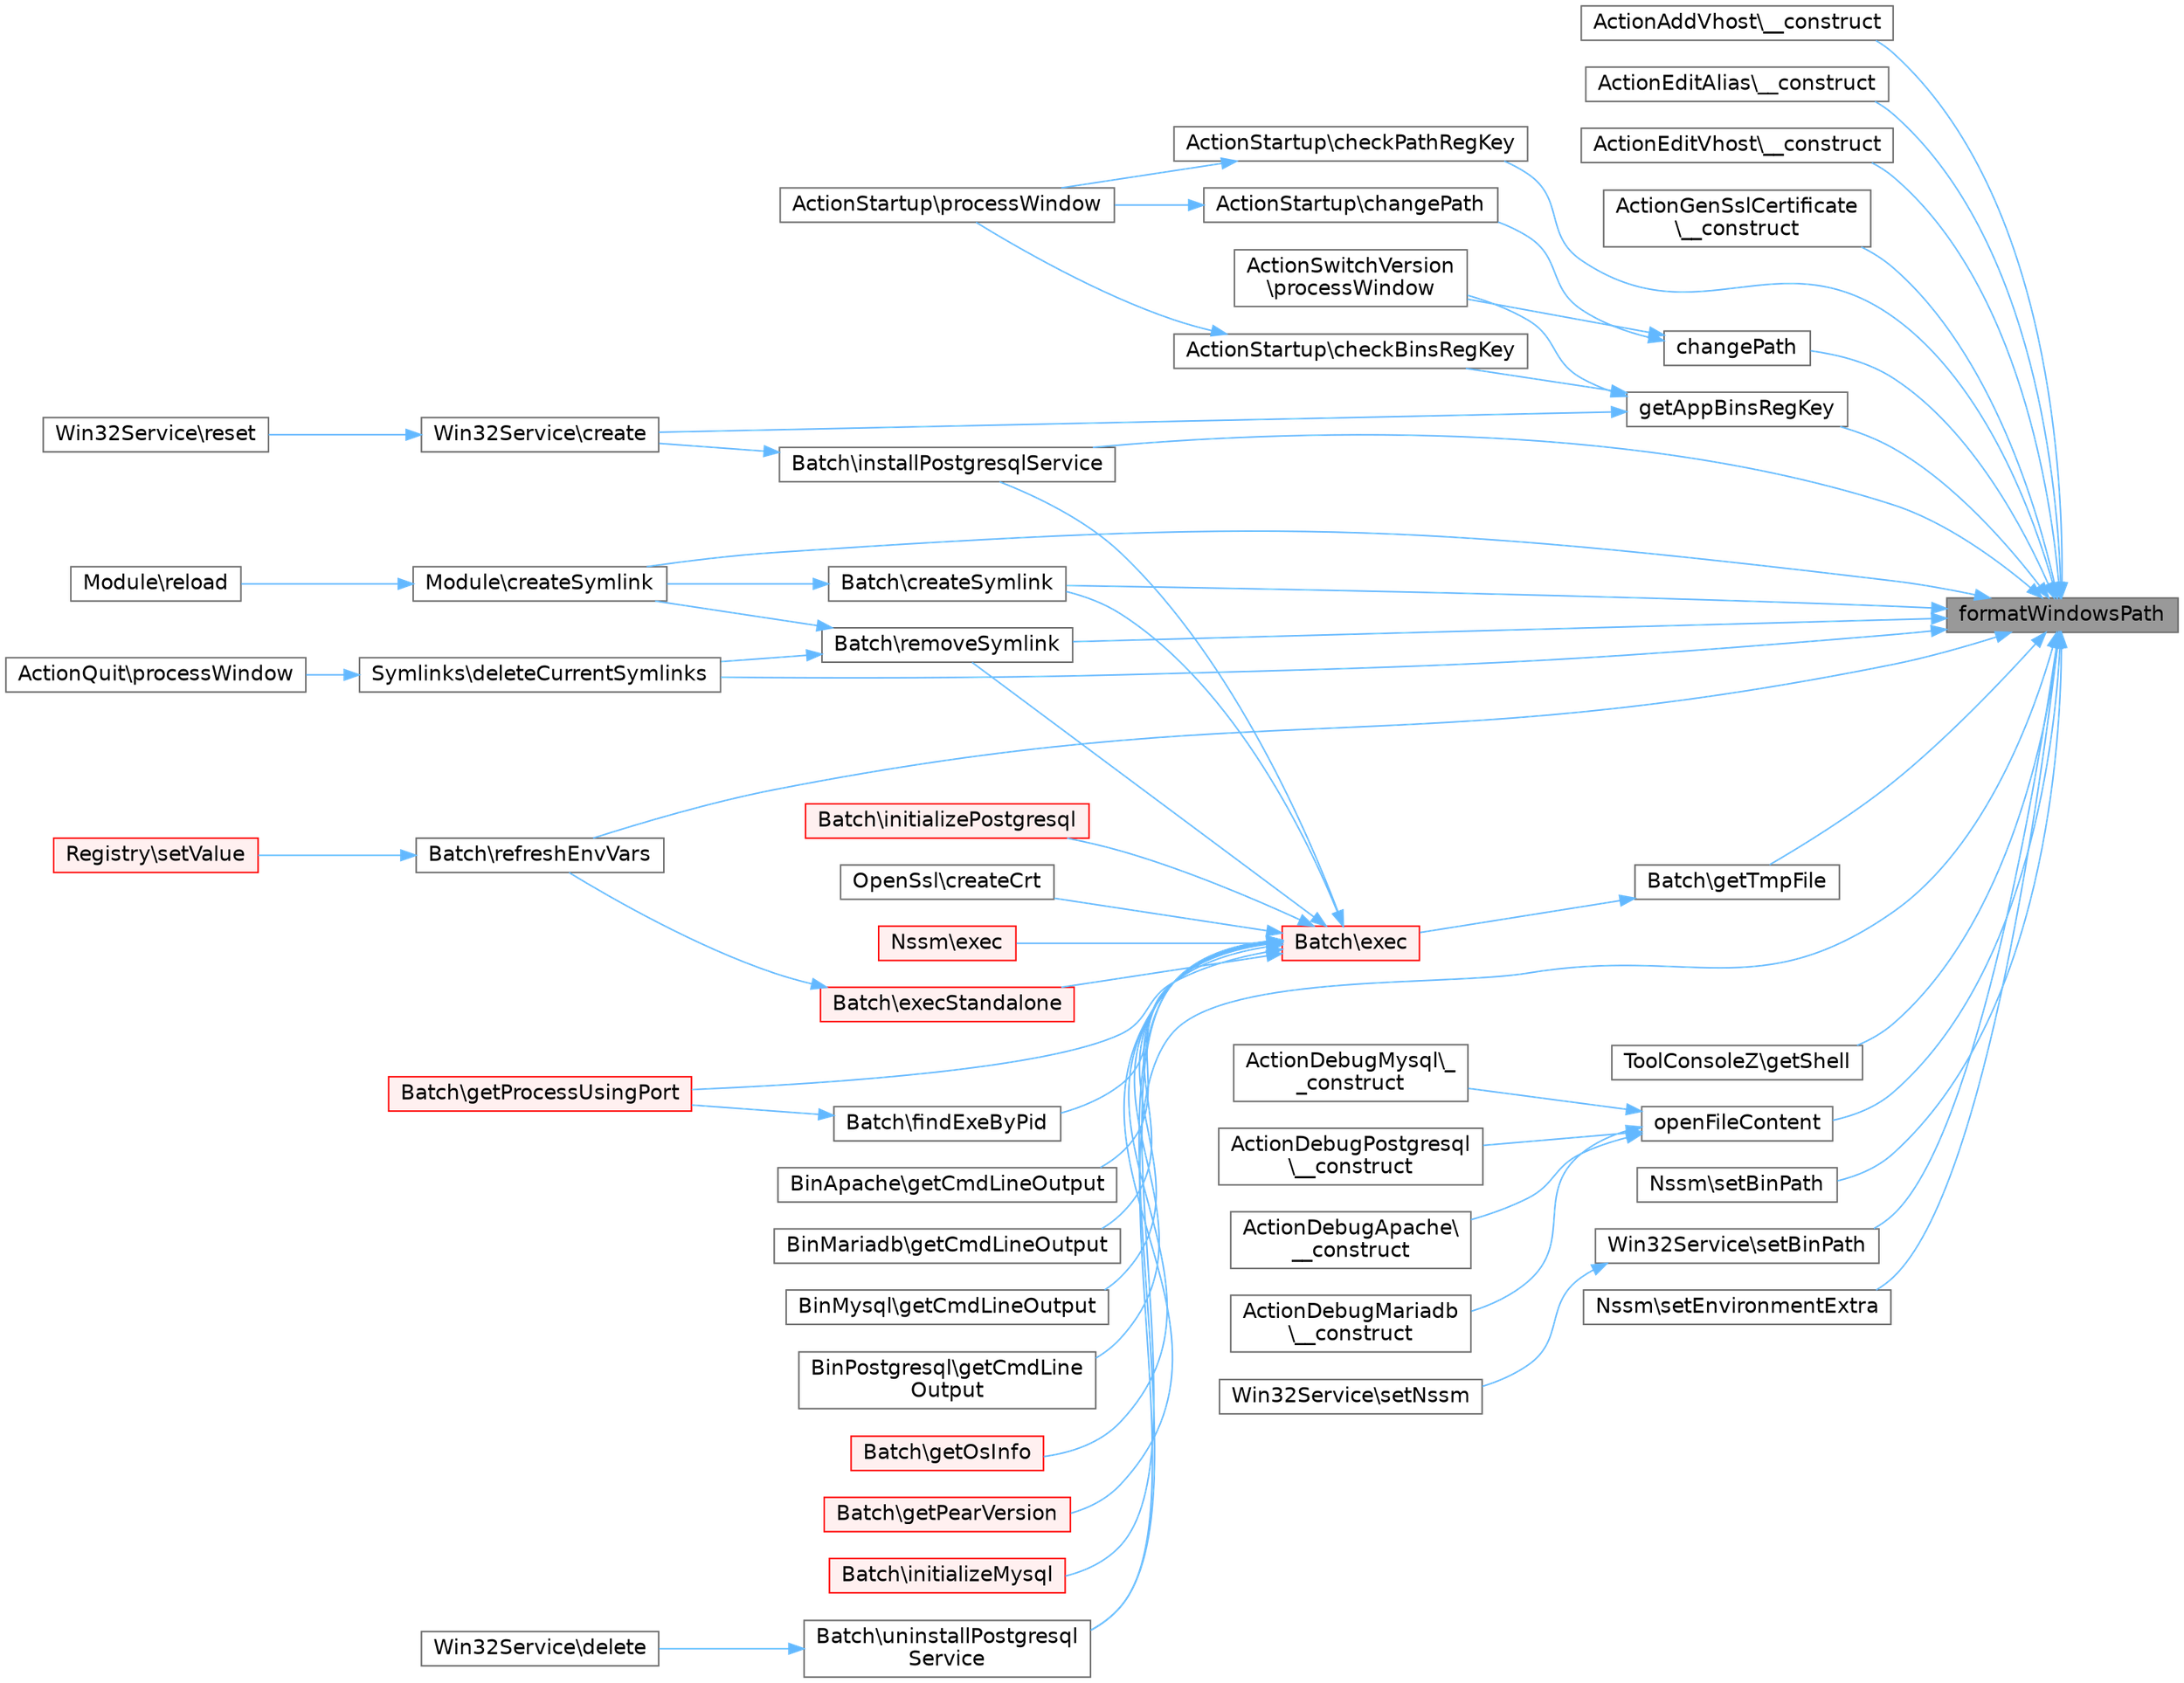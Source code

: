 digraph "formatWindowsPath"
{
 // LATEX_PDF_SIZE
  bgcolor="transparent";
  edge [fontname=Helvetica,fontsize=14,labelfontname=Helvetica,labelfontsize=14];
  node [fontname=Helvetica,fontsize=14,shape=box,height=0.2,width=0.4];
  rankdir="RL";
  Node1 [id="Node000001",label="formatWindowsPath",height=0.2,width=0.4,color="gray40", fillcolor="grey60", style="filled", fontcolor="black",tooltip=" "];
  Node1 -> Node2 [id="edge1_Node000001_Node000002",dir="back",color="steelblue1",style="solid",tooltip=" "];
  Node2 [id="Node000002",label="ActionAddVhost\\__construct",height=0.2,width=0.4,color="grey40", fillcolor="white", style="filled",URL="$dc/d14/classActionAddVhost.html#a57b60b4976a2c5d1e40f2d11aa72aa7d",tooltip=" "];
  Node1 -> Node3 [id="edge2_Node000001_Node000003",dir="back",color="steelblue1",style="solid",tooltip=" "];
  Node3 [id="Node000003",label="ActionEditAlias\\__construct",height=0.2,width=0.4,color="grey40", fillcolor="white", style="filled",URL="$d5/d4e/classActionEditAlias.html#a57b60b4976a2c5d1e40f2d11aa72aa7d",tooltip=" "];
  Node1 -> Node4 [id="edge3_Node000001_Node000004",dir="back",color="steelblue1",style="solid",tooltip=" "];
  Node4 [id="Node000004",label="ActionEditVhost\\__construct",height=0.2,width=0.4,color="grey40", fillcolor="white", style="filled",URL="$da/d7d/classActionEditVhost.html#a57b60b4976a2c5d1e40f2d11aa72aa7d",tooltip=" "];
  Node1 -> Node5 [id="edge4_Node000001_Node000005",dir="back",color="steelblue1",style="solid",tooltip=" "];
  Node5 [id="Node000005",label="ActionGenSslCertificate\l\\__construct",height=0.2,width=0.4,color="grey40", fillcolor="white", style="filled",URL="$d1/d43/classActionGenSslCertificate.html#a57b60b4976a2c5d1e40f2d11aa72aa7d",tooltip=" "];
  Node1 -> Node6 [id="edge5_Node000001_Node000006",dir="back",color="steelblue1",style="solid",tooltip=" "];
  Node6 [id="Node000006",label="changePath",height=0.2,width=0.4,color="grey40", fillcolor="white", style="filled",URL="$d6/de4/classUtil.html#a9473cc7a9963a9c4242dfd7eb7ad18ce",tooltip=" "];
  Node6 -> Node7 [id="edge6_Node000006_Node000007",dir="back",color="steelblue1",style="solid",tooltip=" "];
  Node7 [id="Node000007",label="ActionStartup\\changePath",height=0.2,width=0.4,color="grey40", fillcolor="white", style="filled",URL="$d1/db8/classActionStartup.html#a7286c7574c69e7d5d903fdf15376b3b2",tooltip=" "];
  Node7 -> Node8 [id="edge7_Node000007_Node000008",dir="back",color="steelblue1",style="solid",tooltip=" "];
  Node8 [id="Node000008",label="ActionStartup\\processWindow",height=0.2,width=0.4,color="grey40", fillcolor="white", style="filled",URL="$d1/db8/classActionStartup.html#adba450ef82fe3ce72172fb9ab22588cb",tooltip=" "];
  Node6 -> Node9 [id="edge8_Node000006_Node000009",dir="back",color="steelblue1",style="solid",tooltip=" "];
  Node9 [id="Node000009",label="ActionSwitchVersion\l\\processWindow",height=0.2,width=0.4,color="grey40", fillcolor="white", style="filled",URL="$d6/dff/classActionSwitchVersion.html#adba450ef82fe3ce72172fb9ab22588cb",tooltip=" "];
  Node1 -> Node10 [id="edge9_Node000001_Node000010",dir="back",color="steelblue1",style="solid",tooltip=" "];
  Node10 [id="Node000010",label="ActionStartup\\checkPathRegKey",height=0.2,width=0.4,color="grey40", fillcolor="white", style="filled",URL="$d1/db8/classActionStartup.html#a3a004ab37e55fbe73b225db202d1c34c",tooltip=" "];
  Node10 -> Node8 [id="edge10_Node000010_Node000008",dir="back",color="steelblue1",style="solid",tooltip=" "];
  Node1 -> Node11 [id="edge11_Node000001_Node000011",dir="back",color="steelblue1",style="solid",tooltip=" "];
  Node11 [id="Node000011",label="Batch\\createSymlink",height=0.2,width=0.4,color="grey40", fillcolor="white", style="filled",URL="$da/dbb/classBatch.html#ac4b9f1fcd90a2b32cd962376d5734119",tooltip=" "];
  Node11 -> Node12 [id="edge12_Node000011_Node000012",dir="back",color="steelblue1",style="solid",tooltip=" "];
  Node12 [id="Node000012",label="Module\\createSymlink",height=0.2,width=0.4,color="grey40", fillcolor="white", style="filled",URL="$d3/d9c/classModule.html#a3b7d910692a21073c89f0b25218e1f0f",tooltip=" "];
  Node12 -> Node13 [id="edge13_Node000012_Node000013",dir="back",color="steelblue1",style="solid",tooltip=" "];
  Node13 [id="Node000013",label="Module\\reload",height=0.2,width=0.4,color="grey40", fillcolor="white", style="filled",URL="$d3/d9c/classModule.html#abcf741f558ed8382bf163307e1a4e71d",tooltip=" "];
  Node1 -> Node12 [id="edge14_Node000001_Node000012",dir="back",color="steelblue1",style="solid",tooltip=" "];
  Node1 -> Node14 [id="edge15_Node000001_Node000014",dir="back",color="steelblue1",style="solid",tooltip=" "];
  Node14 [id="Node000014",label="Symlinks\\deleteCurrentSymlinks",height=0.2,width=0.4,color="grey40", fillcolor="white", style="filled",URL="$de/db3/classSymlinks.html#a481e5161d8483e116769511960d5ac41",tooltip=" "];
  Node14 -> Node15 [id="edge16_Node000014_Node000015",dir="back",color="steelblue1",style="solid",tooltip=" "];
  Node15 [id="Node000015",label="ActionQuit\\processWindow",height=0.2,width=0.4,color="grey40", fillcolor="white", style="filled",URL="$de/d86/classActionQuit.html#adba450ef82fe3ce72172fb9ab22588cb",tooltip=" "];
  Node1 -> Node16 [id="edge17_Node000001_Node000016",dir="back",color="steelblue1",style="solid",tooltip=" "];
  Node16 [id="Node000016",label="getAppBinsRegKey",height=0.2,width=0.4,color="grey40", fillcolor="white", style="filled",URL="$d6/de4/classUtil.html#a583ef7a9169fe7a94bd0e3f7a5a53f11",tooltip=" "];
  Node16 -> Node17 [id="edge18_Node000016_Node000017",dir="back",color="steelblue1",style="solid",tooltip=" "];
  Node17 [id="Node000017",label="ActionStartup\\checkBinsRegKey",height=0.2,width=0.4,color="grey40", fillcolor="white", style="filled",URL="$d1/db8/classActionStartup.html#a4bb3b7925ad61631779b03355ee55703",tooltip=" "];
  Node17 -> Node8 [id="edge19_Node000017_Node000008",dir="back",color="steelblue1",style="solid",tooltip=" "];
  Node16 -> Node18 [id="edge20_Node000016_Node000018",dir="back",color="steelblue1",style="solid",tooltip=" "];
  Node18 [id="Node000018",label="Win32Service\\create",height=0.2,width=0.4,color="grey40", fillcolor="white", style="filled",URL="$df/d28/classWin32Service.html#a435e7d7525d4bcd0ed5e34a469f3adf6",tooltip=" "];
  Node18 -> Node19 [id="edge21_Node000018_Node000019",dir="back",color="steelblue1",style="solid",tooltip=" "];
  Node19 [id="Node000019",label="Win32Service\\reset",height=0.2,width=0.4,color="grey40", fillcolor="white", style="filled",URL="$df/d28/classWin32Service.html#a4a20559544fdf4dcb457e258dc976cf8",tooltip=" "];
  Node16 -> Node9 [id="edge22_Node000016_Node000009",dir="back",color="steelblue1",style="solid",tooltip=" "];
  Node1 -> Node20 [id="edge23_Node000001_Node000020",dir="back",color="steelblue1",style="solid",tooltip=" "];
  Node20 [id="Node000020",label="ToolConsoleZ\\getShell",height=0.2,width=0.4,color="grey40", fillcolor="white", style="filled",URL="$d6/d0c/classToolConsoleZ.html#ae5f0e93d289d6ac56450801d84d07f17",tooltip=" "];
  Node1 -> Node21 [id="edge24_Node000001_Node000021",dir="back",color="steelblue1",style="solid",tooltip=" "];
  Node21 [id="Node000021",label="Batch\\getTmpFile",height=0.2,width=0.4,color="grey40", fillcolor="white", style="filled",URL="$da/dbb/classBatch.html#ac83f11b6ccf65f89682e269e9528a492",tooltip=" "];
  Node21 -> Node22 [id="edge25_Node000021_Node000022",dir="back",color="steelblue1",style="solid",tooltip=" "];
  Node22 [id="Node000022",label="Batch\\exec",height=0.2,width=0.4,color="red", fillcolor="#FFF0F0", style="filled",URL="$da/dbb/classBatch.html#aee2bd91e3b020c299c87d3b9457421cc",tooltip=" "];
  Node22 -> Node23 [id="edge26_Node000022_Node000023",dir="back",color="steelblue1",style="solid",tooltip=" "];
  Node23 [id="Node000023",label="OpenSsl\\createCrt",height=0.2,width=0.4,color="grey40", fillcolor="white", style="filled",URL="$db/d46/classOpenSsl.html#a55abe545574ebe853ae39930a2d84d9e",tooltip=" "];
  Node22 -> Node11 [id="edge27_Node000022_Node000011",dir="back",color="steelblue1",style="solid",tooltip=" "];
  Node22 -> Node24 [id="edge28_Node000022_Node000024",dir="back",color="steelblue1",style="solid",tooltip=" "];
  Node24 [id="Node000024",label="Nssm\\exec",height=0.2,width=0.4,color="red", fillcolor="#FFF0F0", style="filled",URL="$d3/d93/classNssm.html#a7066aa3944351f1f2690682182b0ec07",tooltip=" "];
  Node22 -> Node36 [id="edge29_Node000022_Node000036",dir="back",color="steelblue1",style="solid",tooltip=" "];
  Node36 [id="Node000036",label="Batch\\execStandalone",height=0.2,width=0.4,color="red", fillcolor="#FFF0F0", style="filled",URL="$da/dbb/classBatch.html#a871fd22dab90ef1499e2eae9f2c73377",tooltip=" "];
  Node36 -> Node40 [id="edge30_Node000036_Node000040",dir="back",color="steelblue1",style="solid",tooltip=" "];
  Node40 [id="Node000040",label="Batch\\refreshEnvVars",height=0.2,width=0.4,color="grey40", fillcolor="white", style="filled",URL="$da/dbb/classBatch.html#aa8268b8c76a2192b53246868f9d8676f",tooltip=" "];
  Node40 -> Node41 [id="edge31_Node000040_Node000041",dir="back",color="steelblue1",style="solid",tooltip=" "];
  Node41 [id="Node000041",label="Registry\\setValue",height=0.2,width=0.4,color="red", fillcolor="#FFF0F0", style="filled",URL="$db/d0d/classRegistry.html#a9050261e000314acbf283becdf1a610b",tooltip=" "];
  Node22 -> Node45 [id="edge32_Node000022_Node000045",dir="back",color="steelblue1",style="solid",tooltip=" "];
  Node45 [id="Node000045",label="Batch\\findExeByPid",height=0.2,width=0.4,color="grey40", fillcolor="white", style="filled",URL="$da/dbb/classBatch.html#affa163da5118bee1ebaf70e3f5605114",tooltip=" "];
  Node45 -> Node46 [id="edge33_Node000045_Node000046",dir="back",color="steelblue1",style="solid",tooltip=" "];
  Node46 [id="Node000046",label="Batch\\getProcessUsingPort",height=0.2,width=0.4,color="red", fillcolor="#FFF0F0", style="filled",URL="$da/dbb/classBatch.html#a81b09a654f73c8954934b6202a480c47",tooltip=" "];
  Node22 -> Node66 [id="edge34_Node000022_Node000066",dir="back",color="steelblue1",style="solid",tooltip=" "];
  Node66 [id="Node000066",label="BinApache\\getCmdLineOutput",height=0.2,width=0.4,color="grey40", fillcolor="white", style="filled",URL="$d9/d6c/classBinApache.html#a57b46970f89977bc5f86f5283523c6e4",tooltip=" "];
  Node22 -> Node67 [id="edge35_Node000022_Node000067",dir="back",color="steelblue1",style="solid",tooltip=" "];
  Node67 [id="Node000067",label="BinMariadb\\getCmdLineOutput",height=0.2,width=0.4,color="grey40", fillcolor="white", style="filled",URL="$d4/d8f/classBinMariadb.html#a57b46970f89977bc5f86f5283523c6e4",tooltip=" "];
  Node22 -> Node68 [id="edge36_Node000022_Node000068",dir="back",color="steelblue1",style="solid",tooltip=" "];
  Node68 [id="Node000068",label="BinMysql\\getCmdLineOutput",height=0.2,width=0.4,color="grey40", fillcolor="white", style="filled",URL="$d6/d88/classBinMysql.html#a57b46970f89977bc5f86f5283523c6e4",tooltip=" "];
  Node22 -> Node69 [id="edge37_Node000022_Node000069",dir="back",color="steelblue1",style="solid",tooltip=" "];
  Node69 [id="Node000069",label="BinPostgresql\\getCmdLine\lOutput",height=0.2,width=0.4,color="grey40", fillcolor="white", style="filled",URL="$dc/db9/classBinPostgresql.html#a57b46970f89977bc5f86f5283523c6e4",tooltip=" "];
  Node22 -> Node70 [id="edge38_Node000022_Node000070",dir="back",color="steelblue1",style="solid",tooltip=" "];
  Node70 [id="Node000070",label="Batch\\getOsInfo",height=0.2,width=0.4,color="red", fillcolor="#FFF0F0", style="filled",URL="$da/dbb/classBatch.html#acb64073a1268b459e5b303c71e9b52b3",tooltip=" "];
  Node22 -> Node72 [id="edge39_Node000022_Node000072",dir="back",color="steelblue1",style="solid",tooltip=" "];
  Node72 [id="Node000072",label="Batch\\getPearVersion",height=0.2,width=0.4,color="red", fillcolor="#FFF0F0", style="filled",URL="$da/dbb/classBatch.html#adf55f7b8d0fe647b57ada791ee9eb414",tooltip=" "];
  Node22 -> Node46 [id="edge40_Node000022_Node000046",dir="back",color="steelblue1",style="solid",tooltip=" "];
  Node22 -> Node74 [id="edge41_Node000022_Node000074",dir="back",color="steelblue1",style="solid",tooltip=" "];
  Node74 [id="Node000074",label="Batch\\initializeMysql",height=0.2,width=0.4,color="red", fillcolor="#FFF0F0", style="filled",URL="$da/dbb/classBatch.html#ab770ebd59c187f7d798546c4171ca91e",tooltip=" "];
  Node22 -> Node78 [id="edge42_Node000022_Node000078",dir="back",color="steelblue1",style="solid",tooltip=" "];
  Node78 [id="Node000078",label="Batch\\initializePostgresql",height=0.2,width=0.4,color="red", fillcolor="#FFF0F0", style="filled",URL="$da/dbb/classBatch.html#a7e2bd3172f8a3f58d079810cf9e8e275",tooltip=" "];
  Node22 -> Node83 [id="edge43_Node000022_Node000083",dir="back",color="steelblue1",style="solid",tooltip=" "];
  Node83 [id="Node000083",label="Batch\\installPostgresqlService",height=0.2,width=0.4,color="grey40", fillcolor="white", style="filled",URL="$da/dbb/classBatch.html#a555380c1f19c982d5d9d5531560c0d81",tooltip=" "];
  Node83 -> Node18 [id="edge44_Node000083_Node000018",dir="back",color="steelblue1",style="solid",tooltip=" "];
  Node22 -> Node84 [id="edge45_Node000022_Node000084",dir="back",color="steelblue1",style="solid",tooltip=" "];
  Node84 [id="Node000084",label="Batch\\removeSymlink",height=0.2,width=0.4,color="grey40", fillcolor="white", style="filled",URL="$da/dbb/classBatch.html#a29c82fdf9d8440ef7545562475163d55",tooltip=" "];
  Node84 -> Node12 [id="edge46_Node000084_Node000012",dir="back",color="steelblue1",style="solid",tooltip=" "];
  Node84 -> Node14 [id="edge47_Node000084_Node000014",dir="back",color="steelblue1",style="solid",tooltip=" "];
  Node22 -> Node90 [id="edge48_Node000022_Node000090",dir="back",color="steelblue1",style="solid",tooltip=" "];
  Node90 [id="Node000090",label="Batch\\uninstallPostgresql\lService",height=0.2,width=0.4,color="grey40", fillcolor="white", style="filled",URL="$da/dbb/classBatch.html#a9879dc655ec1eb634f8047379c5f81a9",tooltip=" "];
  Node90 -> Node89 [id="edge49_Node000090_Node000089",dir="back",color="steelblue1",style="solid",tooltip=" "];
  Node89 [id="Node000089",label="Win32Service\\delete",height=0.2,width=0.4,color="grey40", fillcolor="white", style="filled",URL="$df/d28/classWin32Service.html#a13bdffdd926f26b825ea57066334ff01",tooltip=" "];
  Node1 -> Node83 [id="edge50_Node000001_Node000083",dir="back",color="steelblue1",style="solid",tooltip=" "];
  Node1 -> Node91 [id="edge51_Node000001_Node000091",dir="back",color="steelblue1",style="solid",tooltip=" "];
  Node91 [id="Node000091",label="openFileContent",height=0.2,width=0.4,color="grey40", fillcolor="white", style="filled",URL="$d6/de4/classUtil.html#a654be4ff15e2b19ad236b5a6409da157",tooltip=" "];
  Node91 -> Node92 [id="edge52_Node000091_Node000092",dir="back",color="steelblue1",style="solid",tooltip=" "];
  Node92 [id="Node000092",label="ActionDebugApache\\\l__construct",height=0.2,width=0.4,color="grey40", fillcolor="white", style="filled",URL="$d6/d42/classActionDebugApache.html#a57b60b4976a2c5d1e40f2d11aa72aa7d",tooltip=" "];
  Node91 -> Node93 [id="edge53_Node000091_Node000093",dir="back",color="steelblue1",style="solid",tooltip=" "];
  Node93 [id="Node000093",label="ActionDebugMariadb\l\\__construct",height=0.2,width=0.4,color="grey40", fillcolor="white", style="filled",URL="$d8/d8e/classActionDebugMariadb.html#a57b60b4976a2c5d1e40f2d11aa72aa7d",tooltip=" "];
  Node91 -> Node94 [id="edge54_Node000091_Node000094",dir="back",color="steelblue1",style="solid",tooltip=" "];
  Node94 [id="Node000094",label="ActionDebugMysql\\_\l_construct",height=0.2,width=0.4,color="grey40", fillcolor="white", style="filled",URL="$d0/ddc/classActionDebugMysql.html#a57b60b4976a2c5d1e40f2d11aa72aa7d",tooltip=" "];
  Node91 -> Node95 [id="edge55_Node000091_Node000095",dir="back",color="steelblue1",style="solid",tooltip=" "];
  Node95 [id="Node000095",label="ActionDebugPostgresql\l\\__construct",height=0.2,width=0.4,color="grey40", fillcolor="white", style="filled",URL="$df/d34/classActionDebugPostgresql.html#a57b60b4976a2c5d1e40f2d11aa72aa7d",tooltip=" "];
  Node1 -> Node40 [id="edge56_Node000001_Node000040",dir="back",color="steelblue1",style="solid",tooltip=" "];
  Node1 -> Node84 [id="edge57_Node000001_Node000084",dir="back",color="steelblue1",style="solid",tooltip=" "];
  Node1 -> Node96 [id="edge58_Node000001_Node000096",dir="back",color="steelblue1",style="solid",tooltip=" "];
  Node96 [id="Node000096",label="Nssm\\setBinPath",height=0.2,width=0.4,color="grey40", fillcolor="white", style="filled",URL="$d3/d93/classNssm.html#ae1bd1d4766547181f2b2341b734bdac0",tooltip=" "];
  Node1 -> Node97 [id="edge59_Node000001_Node000097",dir="back",color="steelblue1",style="solid",tooltip=" "];
  Node97 [id="Node000097",label="Win32Service\\setBinPath",height=0.2,width=0.4,color="grey40", fillcolor="white", style="filled",URL="$df/d28/classWin32Service.html#ae1bd1d4766547181f2b2341b734bdac0",tooltip=" "];
  Node97 -> Node98 [id="edge60_Node000097_Node000098",dir="back",color="steelblue1",style="solid",tooltip=" "];
  Node98 [id="Node000098",label="Win32Service\\setNssm",height=0.2,width=0.4,color="grey40", fillcolor="white", style="filled",URL="$df/d28/classWin32Service.html#a72c08f9bd09273817df3680d5fb3cf36",tooltip=" "];
  Node1 -> Node99 [id="edge61_Node000001_Node000099",dir="back",color="steelblue1",style="solid",tooltip=" "];
  Node99 [id="Node000099",label="Nssm\\setEnvironmentExtra",height=0.2,width=0.4,color="grey40", fillcolor="white", style="filled",URL="$d3/d93/classNssm.html#ae6812d7fb80e5dca51dc0f84bdc088bf",tooltip=" "];
  Node1 -> Node90 [id="edge62_Node000001_Node000090",dir="back",color="steelblue1",style="solid",tooltip=" "];
}
